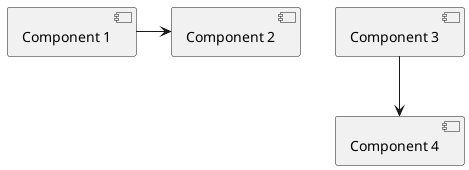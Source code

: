 @startuml
!procedure $foo($arg)
  !while $arg!=0
    [Component $arg] as $arg
    !$arg = $arg - 1
  !endwhile
!endprocedure

$foo(4)

1->2
3-->4
@enduml
